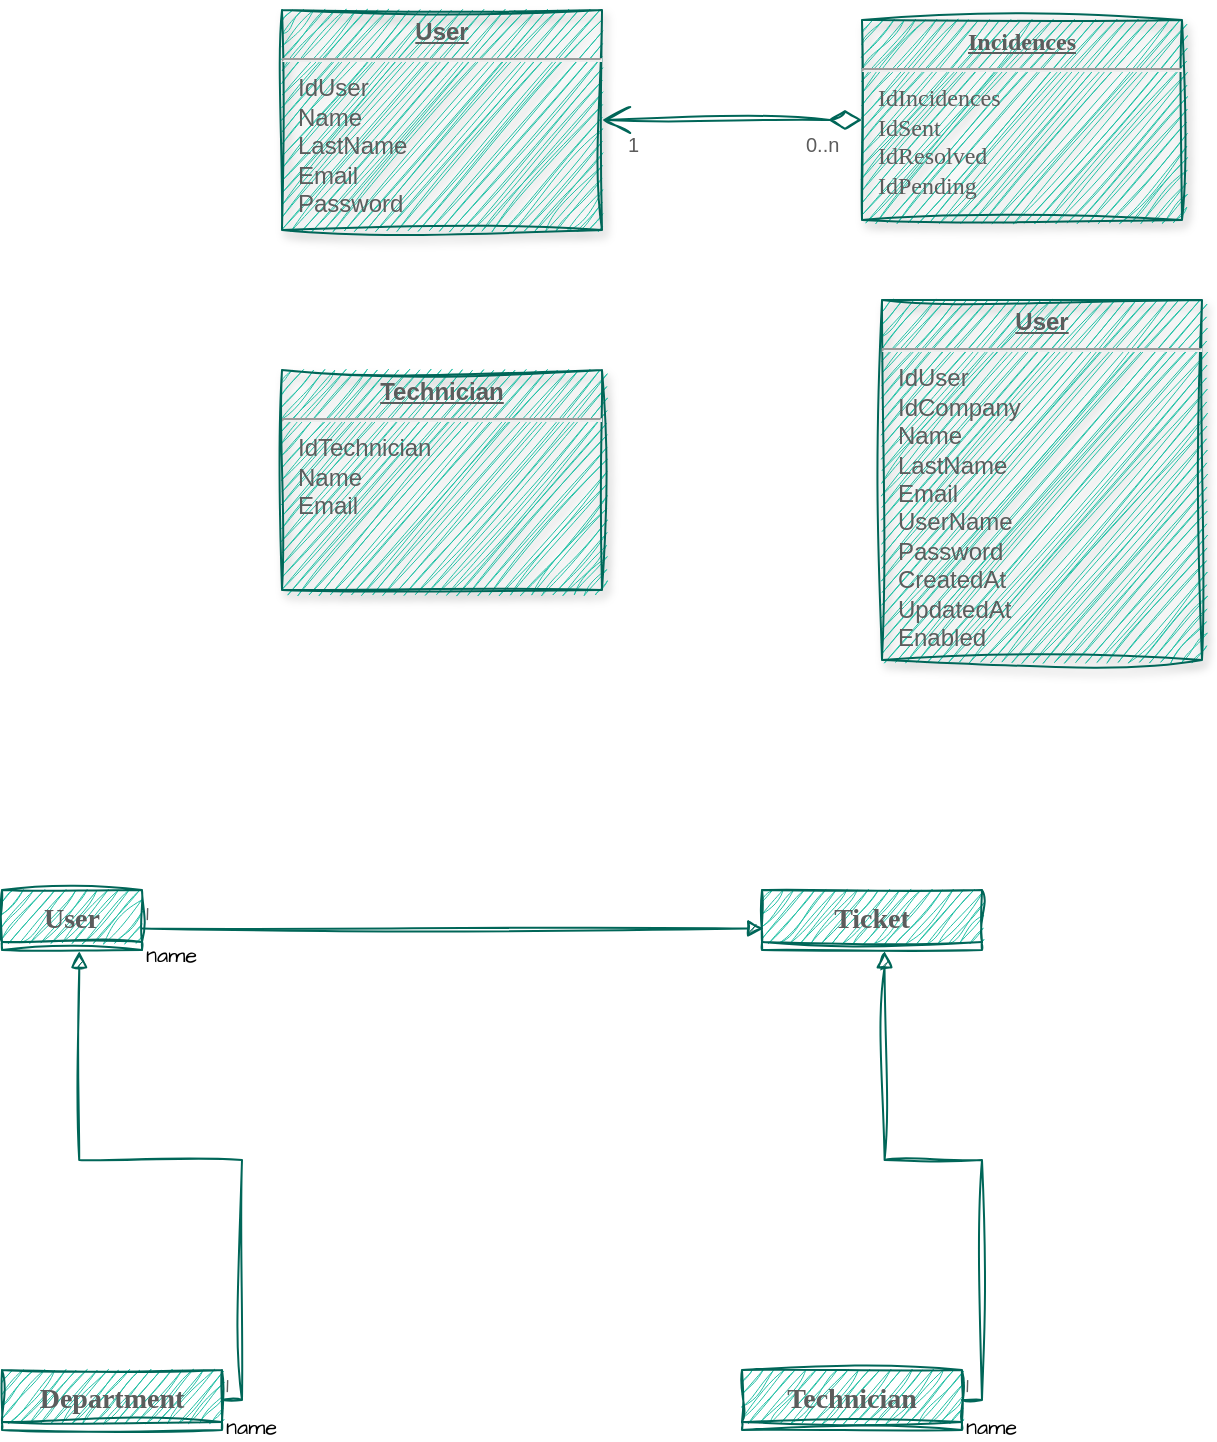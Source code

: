 <mxfile version="24.7.17">
  <diagram name="Page-1" id="efa7a0a1-bf9b-a30e-e6df-94a7791c09e9">
    <mxGraphModel dx="1114" dy="600" grid="1" gridSize="10" guides="1" tooltips="1" connect="1" arrows="1" fold="1" page="1" pageScale="1" pageWidth="826" pageHeight="1169" background="none" math="0" shadow="0">
      <root>
        <mxCell id="0" />
        <mxCell id="1" parent="0" />
        <mxCell id="22" value="&lt;p style=&quot;margin: 0px; margin-top: 4px; text-align: center; text-decoration: underline;&quot;&gt;&lt;strong&gt;User&lt;/strong&gt;&lt;/p&gt;&lt;hr /&gt;&lt;p style=&quot;margin: 0px; margin-left: 8px;&quot;&gt;IdUser&lt;/p&gt;&lt;p style=&quot;margin: 0px; margin-left: 8px;&quot;&gt;IdCompany&lt;/p&gt;&lt;p style=&quot;margin: 0px; margin-left: 8px;&quot;&gt;Name&lt;/p&gt;&lt;p style=&quot;margin: 0px; margin-left: 8px;&quot;&gt;LastName&lt;/p&gt;&lt;p style=&quot;margin: 0px; margin-left: 8px;&quot;&gt;Email&lt;/p&gt;&lt;p style=&quot;margin: 0px; margin-left: 8px;&quot;&gt;UserName&lt;/p&gt;&lt;p style=&quot;margin: 0px; margin-left: 8px;&quot;&gt;Password&lt;/p&gt;&lt;p style=&quot;margin: 0px; margin-left: 8px;&quot;&gt;CreatedAt&lt;/p&gt;&lt;p style=&quot;margin: 0px; margin-left: 8px;&quot;&gt;UpdatedAt&lt;/p&gt;&lt;p style=&quot;margin: 0px; margin-left: 8px;&quot;&gt;Enabled&lt;/p&gt;" style="verticalAlign=top;align=left;overflow=fill;fontSize=12;fontFamily=Helvetica;html=1;shadow=1;labelBackgroundColor=none;rounded=0;sketch=1;curveFitting=1;jiggle=2;fillColor=#21C0A5;strokeColor=#006658;fontColor=#5C5C5C;" parent="1" vertex="1">
          <mxGeometry x="550.0" y="205" width="160.0" height="180" as="geometry" />
        </mxCell>
        <mxCell id="BpRNYE2-Jp7DaFgBa-Ws-114" value="&lt;p style=&quot;margin: 0px; margin-top: 4px; text-align: center; text-decoration: underline;&quot;&gt;&lt;strong&gt;User&lt;/strong&gt;&lt;/p&gt;&lt;hr&gt;&lt;p style=&quot;margin: 0px; margin-left: 8px;&quot;&gt;IdUser&lt;/p&gt;&lt;p style=&quot;margin: 0px; margin-left: 8px;&quot;&gt;Name&lt;/p&gt;&lt;p style=&quot;margin: 0px; margin-left: 8px;&quot;&gt;LastName&lt;/p&gt;&lt;p style=&quot;margin: 0px; margin-left: 8px;&quot;&gt;Email&lt;/p&gt;&lt;p style=&quot;margin: 0px; margin-left: 8px;&quot;&gt;Password&lt;/p&gt;" style="verticalAlign=top;align=left;overflow=fill;fontSize=12;fontFamily=Helvetica;html=1;shadow=1;labelBackgroundColor=none;rounded=0;sketch=1;curveFitting=1;jiggle=2;fillColor=#21C0A5;strokeColor=#006658;fontColor=#5C5C5C;" parent="1" vertex="1">
          <mxGeometry x="250" y="60" width="160" height="110" as="geometry" />
        </mxCell>
        <mxCell id="BpRNYE2-Jp7DaFgBa-Ws-115" value="&lt;p style=&quot;margin: 0px; margin-top: 4px; text-align: center; text-decoration: underline;&quot;&gt;&lt;strong&gt;Incidences&lt;/strong&gt;&lt;/p&gt;&lt;hr&gt;&lt;p style=&quot;margin: 0px; margin-left: 8px;&quot;&gt;IdIncidences&lt;/p&gt;&lt;p style=&quot;margin: 0px; margin-left: 8px;&quot;&gt;IdSent&lt;/p&gt;&lt;p style=&quot;margin: 0px; margin-left: 8px;&quot;&gt;IdResolved&lt;/p&gt;&lt;p style=&quot;margin: 0px; margin-left: 8px;&quot;&gt;IdPending&lt;/p&gt;" style="verticalAlign=top;align=left;overflow=fill;fontSize=12;fontFamily=Comic Sans MS;html=1;shadow=1;rounded=0;labelBackgroundColor=none;sketch=1;curveFitting=1;jiggle=2;fillColor=#21C0A5;strokeColor=#006658;fontColor=#5C5C5C;" parent="1" vertex="1">
          <mxGeometry x="540" y="65" width="160" height="100" as="geometry" />
        </mxCell>
        <mxCell id="BpRNYE2-Jp7DaFgBa-Ws-120" value="" style="endArrow=open;endSize=12;startArrow=diamondThin;startSize=14;startFill=0;edgeStyle=orthogonalEdgeStyle;labelBackgroundColor=none;fontColor=default;sketch=1;curveFitting=1;jiggle=2;rounded=0;strokeColor=#006658;" parent="1" source="BpRNYE2-Jp7DaFgBa-Ws-115" target="BpRNYE2-Jp7DaFgBa-Ws-114" edge="1">
          <mxGeometry x="1389.36" y="130" as="geometry">
            <mxPoint x="759.36" y="-240" as="sourcePoint" />
            <mxPoint x="919.36" y="-240" as="targetPoint" />
          </mxGeometry>
        </mxCell>
        <mxCell id="BpRNYE2-Jp7DaFgBa-Ws-121" value="0..n" style="resizable=0;align=left;verticalAlign=top;labelBackgroundColor=none;fontSize=10;shadow=1;rounded=0;sketch=1;curveFitting=1;jiggle=2;fillColor=#21C0A5;strokeColor=#006658;fontColor=#5C5C5C;" parent="BpRNYE2-Jp7DaFgBa-Ws-120" connectable="0" vertex="1">
          <mxGeometry x="-1" relative="1" as="geometry">
            <mxPoint x="-30" as="offset" />
          </mxGeometry>
        </mxCell>
        <mxCell id="BpRNYE2-Jp7DaFgBa-Ws-122" value="1" style="resizable=0;align=right;verticalAlign=top;labelBackgroundColor=none;fontSize=10;shadow=1;rounded=0;sketch=1;curveFitting=1;jiggle=2;fillColor=#21C0A5;strokeColor=#006658;fontColor=#5C5C5C;" parent="BpRNYE2-Jp7DaFgBa-Ws-120" connectable="0" vertex="1">
          <mxGeometry x="1" relative="1" as="geometry">
            <mxPoint x="20" y="2.728e-13" as="offset" />
          </mxGeometry>
        </mxCell>
        <mxCell id="BpRNYE2-Jp7DaFgBa-Ws-126" value="&lt;p style=&quot;margin: 0px; margin-top: 4px; text-align: center; text-decoration: underline;&quot;&gt;&lt;strong&gt;Technician&lt;/strong&gt;&lt;/p&gt;&lt;hr&gt;&lt;p style=&quot;margin: 0px; margin-left: 8px;&quot;&gt;IdTechnician&lt;/p&gt;&lt;p style=&quot;margin: 0px; margin-left: 8px;&quot;&gt;Name&lt;/p&gt;&lt;p style=&quot;margin: 0px; margin-left: 8px;&quot;&gt;Email&lt;/p&gt;&lt;p style=&quot;margin: 0px; margin-left: 8px;&quot;&gt;&lt;br&gt;&lt;/p&gt;" style="verticalAlign=top;align=left;overflow=fill;fontSize=12;fontFamily=Helvetica;html=1;shadow=1;labelBackgroundColor=none;rounded=0;sketch=1;curveFitting=1;jiggle=2;fillColor=#21C0A5;strokeColor=#006658;fontColor=#5C5C5C;" parent="1" vertex="1">
          <mxGeometry x="250" y="240" width="160" height="110" as="geometry" />
        </mxCell>
        <mxCell id="gRg0W0RZRQ-PAgkCzWt9-22" value="User" style="swimlane;fontStyle=1;align=center;verticalAlign=top;childLayout=stackLayout;horizontal=1;startSize=26;horizontalStack=0;resizeParent=1;resizeParentMax=0;resizeLast=0;collapsible=1;marginBottom=0;whiteSpace=wrap;html=1;sketch=1;hachureGap=4;jiggle=2;curveFitting=1;fontFamily=Comic Sans MS;fontSize=14;rounded=0;labelBackgroundColor=none;fillColor=#21C0A5;strokeColor=#006658;fontColor=#5C5C5C;" parent="1" vertex="1" collapsed="1">
          <mxGeometry x="110" y="500" width="70" height="30" as="geometry">
            <mxRectangle x="110" y="500" width="210" height="170" as="alternateBounds" />
          </mxGeometry>
        </mxCell>
        <mxCell id="gRg0W0RZRQ-PAgkCzWt9-23" value="&lt;div&gt;+Id: int&lt;/div&gt;&lt;div&gt;+name: String&lt;/div&gt;&lt;div&gt;+lastName: String&lt;/div&gt;&lt;div&gt;+email: String&lt;/div&gt;" style="text;align=left;verticalAlign=top;spacingLeft=4;spacingRight=4;overflow=hidden;rotatable=0;points=[[0,0.5],[1,0.5]];portConstraint=eastwest;whiteSpace=wrap;html=1;fontFamily=Comic Sans MS;fontSize=14;rounded=0;labelBackgroundColor=none;fontColor=#5C5C5C;" parent="gRg0W0RZRQ-PAgkCzWt9-22" vertex="1">
          <mxGeometry y="26" width="210" height="84" as="geometry" />
        </mxCell>
        <mxCell id="gRg0W0RZRQ-PAgkCzWt9-24" value="" style="line;strokeWidth=1;align=left;verticalAlign=middle;spacingTop=-1;spacingLeft=3;spacingRight=3;rotatable=0;labelPosition=right;points=[];portConstraint=eastwest;sketch=1;hachureGap=4;jiggle=2;curveFitting=1;fontFamily=Comic Sans MS;fontSize=14;rounded=0;labelBackgroundColor=none;fillColor=#21C0A5;strokeColor=#006658;fontColor=#5C5C5C;" parent="gRg0W0RZRQ-PAgkCzWt9-22" vertex="1">
          <mxGeometry y="110" width="210" height="8" as="geometry" />
        </mxCell>
        <mxCell id="gRg0W0RZRQ-PAgkCzWt9-25" value="+createTicket()&lt;div&gt;+viewTicket()&lt;/div&gt;" style="text;align=left;verticalAlign=top;spacingLeft=4;spacingRight=4;overflow=hidden;rotatable=0;points=[[0,0.5],[1,0.5]];portConstraint=eastwest;whiteSpace=wrap;html=1;fontFamily=Comic Sans MS;fontSize=14;rounded=0;labelBackgroundColor=none;fontColor=#5C5C5C;" parent="gRg0W0RZRQ-PAgkCzWt9-22" vertex="1">
          <mxGeometry y="118" width="210" height="52" as="geometry" />
        </mxCell>
        <mxCell id="gRg0W0RZRQ-PAgkCzWt9-26" value="Technician" style="swimlane;fontStyle=1;align=center;verticalAlign=top;childLayout=stackLayout;horizontal=1;startSize=26;horizontalStack=0;resizeParent=1;resizeParentMax=0;resizeLast=0;collapsible=1;marginBottom=0;whiteSpace=wrap;html=1;sketch=1;hachureGap=4;jiggle=2;curveFitting=1;fontFamily=Comic Sans MS;fontSize=14;rounded=0;labelBackgroundColor=none;fillColor=#21C0A5;strokeColor=#006658;fontColor=#5C5C5C;" parent="1" vertex="1" collapsed="1">
          <mxGeometry x="480" y="740" width="110" height="30" as="geometry">
            <mxRectangle x="480" y="740" width="210" height="170" as="alternateBounds" />
          </mxGeometry>
        </mxCell>
        <mxCell id="gRg0W0RZRQ-PAgkCzWt9-27" value="+Id: int&lt;div&gt;+name: String&lt;/div&gt;&lt;div&gt;+lastName: String&lt;/div&gt;&lt;div&gt;+email: String&lt;/div&gt;" style="text;align=left;verticalAlign=top;spacingLeft=4;spacingRight=4;overflow=hidden;rotatable=0;points=[[0,0.5],[1,0.5]];portConstraint=eastwest;whiteSpace=wrap;html=1;fontFamily=Comic Sans MS;fontSize=14;rounded=0;labelBackgroundColor=none;fontColor=#5C5C5C;" parent="gRg0W0RZRQ-PAgkCzWt9-26" vertex="1">
          <mxGeometry y="26" width="210" height="84" as="geometry" />
        </mxCell>
        <mxCell id="gRg0W0RZRQ-PAgkCzWt9-28" value="" style="line;strokeWidth=1;align=left;verticalAlign=middle;spacingTop=-1;spacingLeft=3;spacingRight=3;rotatable=0;labelPosition=right;points=[];portConstraint=eastwest;sketch=1;hachureGap=4;jiggle=2;curveFitting=1;fontFamily=Comic Sans MS;fontSize=14;rounded=0;labelBackgroundColor=none;fillColor=#21C0A5;strokeColor=#006658;fontColor=#5C5C5C;" parent="gRg0W0RZRQ-PAgkCzWt9-26" vertex="1">
          <mxGeometry y="110" width="210" height="8" as="geometry" />
        </mxCell>
        <mxCell id="gRg0W0RZRQ-PAgkCzWt9-29" value="+assignTicket()&lt;div&gt;+resolveTicket()&lt;/div&gt;" style="text;align=left;verticalAlign=top;spacingLeft=4;spacingRight=4;overflow=hidden;rotatable=0;points=[[0,0.5],[1,0.5]];portConstraint=eastwest;whiteSpace=wrap;html=1;fontFamily=Comic Sans MS;fontSize=14;rounded=0;labelBackgroundColor=none;fontColor=#5C5C5C;" parent="gRg0W0RZRQ-PAgkCzWt9-26" vertex="1">
          <mxGeometry y="118" width="210" height="52" as="geometry" />
        </mxCell>
        <mxCell id="gRg0W0RZRQ-PAgkCzWt9-31" value="Ticket" style="swimlane;fontStyle=1;align=center;verticalAlign=top;childLayout=stackLayout;horizontal=1;startSize=26;horizontalStack=0;resizeParent=1;resizeParentMax=0;resizeLast=0;collapsible=1;marginBottom=0;whiteSpace=wrap;html=1;sketch=1;hachureGap=4;jiggle=2;curveFitting=1;fontFamily=Comic Sans MS;fontSize=14;rounded=0;labelBackgroundColor=none;fillColor=#21C0A5;strokeColor=#006658;fontColor=#5C5C5C;" parent="1" vertex="1" collapsed="1">
          <mxGeometry x="490" y="500" width="110" height="30" as="geometry">
            <mxRectangle x="490" y="500" width="210" height="170" as="alternateBounds" />
          </mxGeometry>
        </mxCell>
        <mxCell id="gRg0W0RZRQ-PAgkCzWt9-32" value="+Id: int&lt;div&gt;+IdDescription: String&lt;span style=&quot;background-color: initial;&quot;&gt;+Status: String&lt;/span&gt;&lt;/div&gt;&lt;div&gt;&lt;span style=&quot;background-color: initial;&quot;&gt;+priority: String&lt;br&gt;&lt;/span&gt;&lt;/div&gt;" style="text;align=left;verticalAlign=top;spacingLeft=4;spacingRight=4;overflow=hidden;rotatable=0;points=[[0,0.5],[1,0.5]];portConstraint=eastwest;whiteSpace=wrap;html=1;fontFamily=Comic Sans MS;fontSize=14;rounded=0;labelBackgroundColor=none;fontColor=#5C5C5C;" parent="gRg0W0RZRQ-PAgkCzWt9-31" vertex="1">
          <mxGeometry y="26" width="210" height="84" as="geometry" />
        </mxCell>
        <mxCell id="gRg0W0RZRQ-PAgkCzWt9-33" value="" style="line;strokeWidth=1;align=left;verticalAlign=middle;spacingTop=-1;spacingLeft=3;spacingRight=3;rotatable=0;labelPosition=right;points=[];portConstraint=eastwest;sketch=1;hachureGap=4;jiggle=2;curveFitting=1;fontFamily=Comic Sans MS;fontSize=14;rounded=0;labelBackgroundColor=none;fillColor=#21C0A5;strokeColor=#006658;fontColor=#5C5C5C;" parent="gRg0W0RZRQ-PAgkCzWt9-31" vertex="1">
          <mxGeometry y="110" width="210" height="8" as="geometry" />
        </mxCell>
        <mxCell id="gRg0W0RZRQ-PAgkCzWt9-34" value="+createTicket()&lt;div&gt;+closeTicket()&lt;/div&gt;" style="text;align=left;verticalAlign=top;spacingLeft=4;spacingRight=4;overflow=hidden;rotatable=0;points=[[0,0.5],[1,0.5]];portConstraint=eastwest;whiteSpace=wrap;html=1;fontFamily=Comic Sans MS;fontSize=14;rounded=0;labelBackgroundColor=none;fontColor=#5C5C5C;" parent="gRg0W0RZRQ-PAgkCzWt9-31" vertex="1">
          <mxGeometry y="118" width="210" height="52" as="geometry" />
        </mxCell>
        <mxCell id="gRg0W0RZRQ-PAgkCzWt9-35" value="Department" style="swimlane;fontStyle=1;align=center;verticalAlign=top;childLayout=stackLayout;horizontal=1;startSize=26;horizontalStack=0;resizeParent=1;resizeParentMax=0;resizeLast=0;collapsible=1;marginBottom=0;whiteSpace=wrap;html=1;sketch=1;hachureGap=4;jiggle=2;curveFitting=1;fontFamily=Comic Sans MS;fontSize=14;rounded=0;labelBackgroundColor=none;fillColor=#21C0A5;strokeColor=#006658;fontColor=#5C5C5C;" parent="1" vertex="1" collapsed="1">
          <mxGeometry x="110" y="740" width="110" height="30" as="geometry">
            <mxRectangle x="110" y="740" width="210" height="88" as="alternateBounds" />
          </mxGeometry>
        </mxCell>
        <mxCell id="gRg0W0RZRQ-PAgkCzWt9-36" value="+Id: int&lt;div&gt;+name: String&lt;/div&gt;" style="text;align=left;verticalAlign=top;spacingLeft=4;spacingRight=4;overflow=hidden;rotatable=0;points=[[0,0.5],[1,0.5]];portConstraint=eastwest;whiteSpace=wrap;html=1;fontFamily=Comic Sans MS;fontSize=14;rounded=0;labelBackgroundColor=none;fontColor=#5C5C5C;" parent="gRg0W0RZRQ-PAgkCzWt9-35" vertex="1">
          <mxGeometry y="26" width="210" height="54" as="geometry" />
        </mxCell>
        <mxCell id="gRg0W0RZRQ-PAgkCzWt9-37" value="" style="line;strokeWidth=1;align=left;verticalAlign=middle;spacingTop=-1;spacingLeft=3;spacingRight=3;rotatable=0;labelPosition=right;points=[];portConstraint=eastwest;sketch=1;hachureGap=4;jiggle=2;curveFitting=1;fontFamily=Comic Sans MS;fontSize=14;rounded=0;labelBackgroundColor=none;fillColor=#21C0A5;strokeColor=#006658;fontColor=#5C5C5C;" parent="gRg0W0RZRQ-PAgkCzWt9-35" vertex="1">
          <mxGeometry y="80" width="210" height="8" as="geometry" />
        </mxCell>
        <mxCell id="u5VN4DY4F6Z2wBdutTIr-22" value="name" style="endArrow=block;endFill=1;html=1;edgeStyle=orthogonalEdgeStyle;align=left;verticalAlign=top;rounded=0;sketch=1;hachureGap=4;jiggle=2;curveFitting=1;fontFamily=Architects Daughter;fontSource=https%3A%2F%2Ffonts.googleapis.com%2Fcss%3Ffamily%3DArchitects%2BDaughter;exitX=1.005;exitY=0.643;exitDx=0;exitDy=0;exitPerimeter=0;entryX=0.01;entryY=0.643;entryDx=0;entryDy=0;entryPerimeter=0;labelBackgroundColor=none;strokeColor=#006658;fontColor=default;" edge="1" parent="1" source="gRg0W0RZRQ-PAgkCzWt9-23" target="gRg0W0RZRQ-PAgkCzWt9-32">
          <mxGeometry x="-1" relative="1" as="geometry">
            <mxPoint x="333" y="585" as="sourcePoint" />
            <mxPoint x="493" y="585" as="targetPoint" />
          </mxGeometry>
        </mxCell>
        <mxCell id="u5VN4DY4F6Z2wBdutTIr-23" value="1" style="edgeLabel;resizable=0;html=1;align=left;verticalAlign=bottom;sketch=1;hachureGap=4;jiggle=2;curveFitting=1;fontFamily=Architects Daughter;fontSource=https%3A%2F%2Ffonts.googleapis.com%2Fcss%3Ffamily%3DArchitects%2BDaughter;rounded=0;labelBackgroundColor=none;fontColor=#5C5C5C;" connectable="0" vertex="1" parent="u5VN4DY4F6Z2wBdutTIr-22">
          <mxGeometry x="-1" relative="1" as="geometry" />
        </mxCell>
        <mxCell id="u5VN4DY4F6Z2wBdutTIr-24" value="name" style="endArrow=block;endFill=1;html=1;edgeStyle=orthogonalEdgeStyle;align=left;verticalAlign=top;rounded=0;sketch=1;hachureGap=4;jiggle=2;curveFitting=1;fontFamily=Architects Daughter;fontSource=https%3A%2F%2Ffonts.googleapis.com%2Fcss%3Ffamily%3DArchitects%2BDaughter;entryX=0.557;entryY=1.019;entryDx=0;entryDy=0;entryPerimeter=0;exitX=1;exitY=0.5;exitDx=0;exitDy=0;labelBackgroundColor=none;strokeColor=#006658;fontColor=default;" edge="1" parent="1" source="gRg0W0RZRQ-PAgkCzWt9-27" target="gRg0W0RZRQ-PAgkCzWt9-34">
          <mxGeometry x="-1" relative="1" as="geometry">
            <mxPoint x="607" y="730" as="sourcePoint" />
            <mxPoint x="499" y="720" as="targetPoint" />
          </mxGeometry>
        </mxCell>
        <mxCell id="u5VN4DY4F6Z2wBdutTIr-25" value="1" style="edgeLabel;resizable=0;html=1;align=left;verticalAlign=bottom;sketch=1;hachureGap=4;jiggle=2;curveFitting=1;fontFamily=Architects Daughter;fontSource=https%3A%2F%2Ffonts.googleapis.com%2Fcss%3Ffamily%3DArchitects%2BDaughter;rounded=0;labelBackgroundColor=none;fontColor=#5C5C5C;" connectable="0" vertex="1" parent="u5VN4DY4F6Z2wBdutTIr-24">
          <mxGeometry x="-1" relative="1" as="geometry" />
        </mxCell>
        <mxCell id="u5VN4DY4F6Z2wBdutTIr-26" value="name" style="endArrow=block;endFill=1;html=1;edgeStyle=orthogonalEdgeStyle;align=left;verticalAlign=top;rounded=0;sketch=1;hachureGap=4;jiggle=2;curveFitting=1;fontFamily=Architects Daughter;fontSource=https%3A%2F%2Ffonts.googleapis.com%2Fcss%3Ffamily%3DArchitects%2BDaughter;exitX=1;exitY=0.5;exitDx=0;exitDy=0;entryX=0.552;entryY=1.019;entryDx=0;entryDy=0;entryPerimeter=0;labelBackgroundColor=none;strokeColor=#006658;fontColor=default;" edge="1" parent="1" source="gRg0W0RZRQ-PAgkCzWt9-36" target="gRg0W0RZRQ-PAgkCzWt9-25">
          <mxGeometry x="-1" relative="1" as="geometry">
            <mxPoint x="328" y="720" as="sourcePoint" />
            <mxPoint x="499" y="720" as="targetPoint" />
          </mxGeometry>
        </mxCell>
        <mxCell id="u5VN4DY4F6Z2wBdutTIr-27" value="1" style="edgeLabel;resizable=0;html=1;align=left;verticalAlign=bottom;sketch=1;hachureGap=4;jiggle=2;curveFitting=1;fontFamily=Architects Daughter;fontSource=https%3A%2F%2Ffonts.googleapis.com%2Fcss%3Ffamily%3DArchitects%2BDaughter;rounded=0;labelBackgroundColor=none;fontColor=#5C5C5C;" connectable="0" vertex="1" parent="u5VN4DY4F6Z2wBdutTIr-26">
          <mxGeometry x="-1" relative="1" as="geometry" />
        </mxCell>
      </root>
    </mxGraphModel>
  </diagram>
</mxfile>
